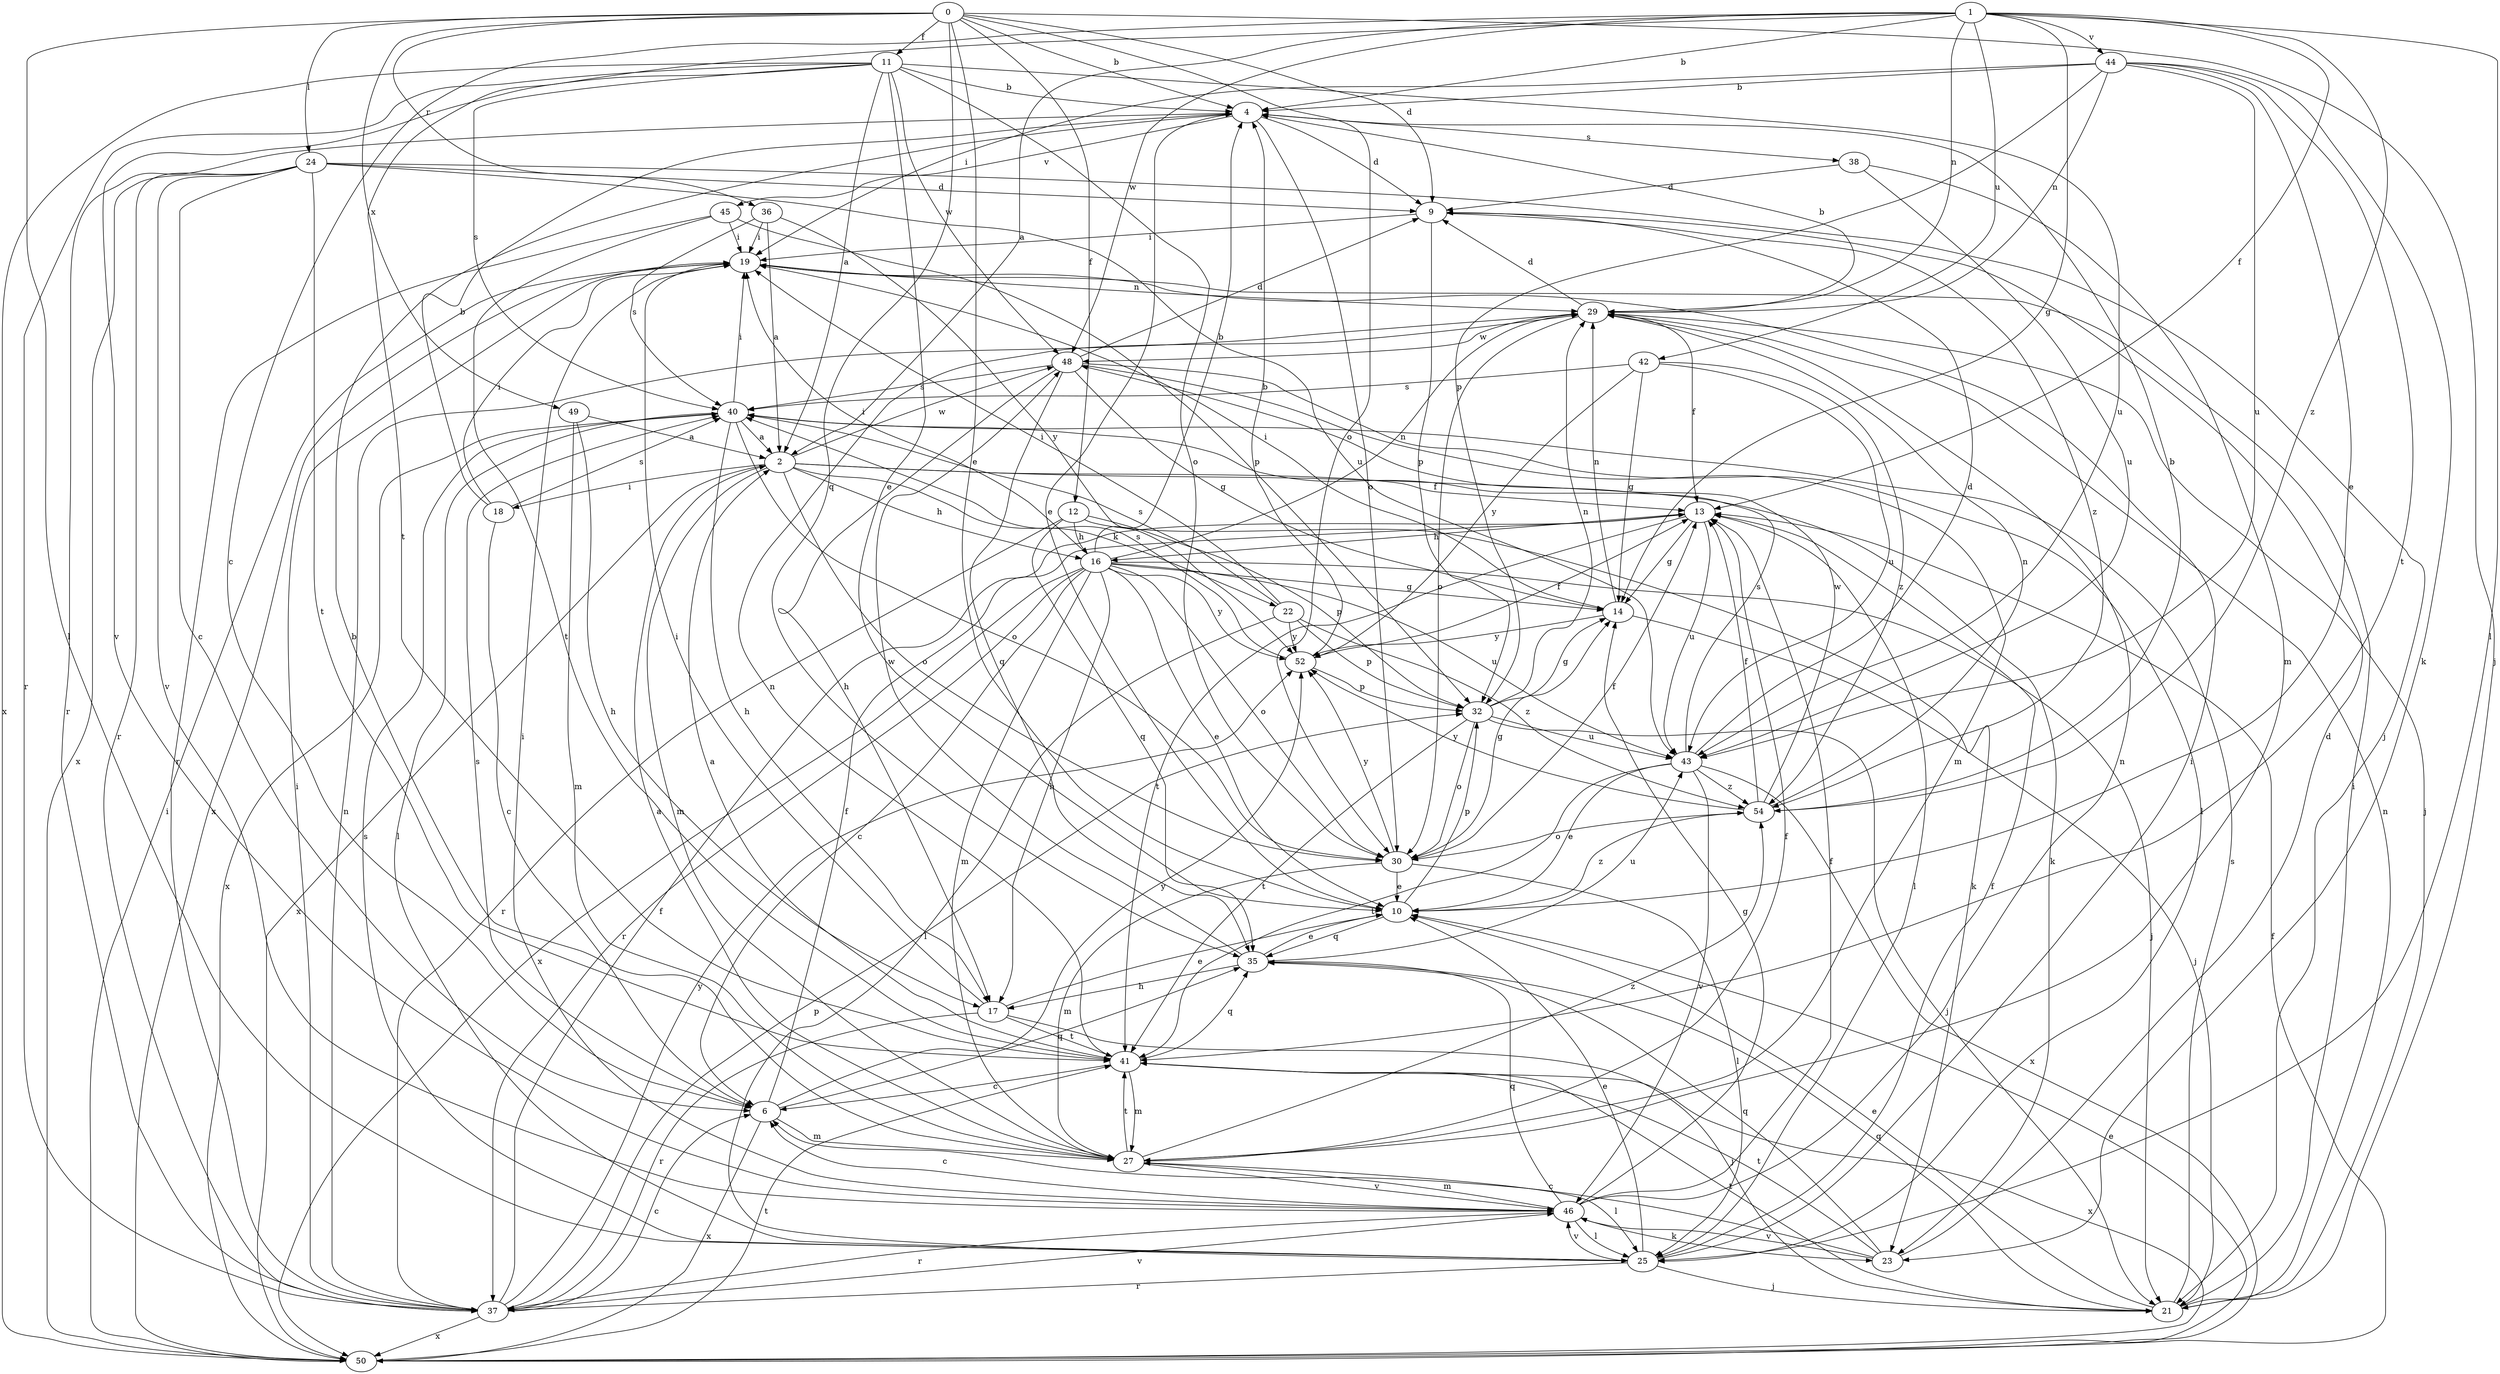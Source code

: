 strict digraph  {
0;
1;
2;
4;
6;
9;
10;
11;
12;
13;
14;
16;
17;
18;
19;
21;
22;
23;
24;
25;
27;
29;
30;
32;
35;
36;
37;
38;
40;
41;
42;
43;
44;
45;
46;
48;
49;
50;
52;
54;
0 -> 4  [label=b];
0 -> 9  [label=d];
0 -> 10  [label=e];
0 -> 11  [label=f];
0 -> 12  [label=f];
0 -> 21  [label=j];
0 -> 24  [label=l];
0 -> 25  [label=l];
0 -> 30  [label=o];
0 -> 35  [label=q];
0 -> 36  [label=r];
0 -> 49  [label=x];
1 -> 2  [label=a];
1 -> 4  [label=b];
1 -> 6  [label=c];
1 -> 13  [label=f];
1 -> 14  [label=g];
1 -> 25  [label=l];
1 -> 29  [label=n];
1 -> 41  [label=t];
1 -> 42  [label=u];
1 -> 44  [label=v];
1 -> 48  [label=w];
1 -> 54  [label=z];
2 -> 13  [label=f];
2 -> 16  [label=h];
2 -> 18  [label=i];
2 -> 22  [label=k];
2 -> 23  [label=k];
2 -> 27  [label=m];
2 -> 30  [label=o];
2 -> 48  [label=w];
2 -> 50  [label=x];
4 -> 9  [label=d];
4 -> 10  [label=e];
4 -> 30  [label=o];
4 -> 37  [label=r];
4 -> 38  [label=s];
4 -> 45  [label=v];
6 -> 13  [label=f];
6 -> 27  [label=m];
6 -> 35  [label=q];
6 -> 40  [label=s];
6 -> 50  [label=x];
6 -> 52  [label=y];
9 -> 19  [label=i];
9 -> 32  [label=p];
9 -> 54  [label=z];
10 -> 32  [label=p];
10 -> 35  [label=q];
10 -> 54  [label=z];
11 -> 2  [label=a];
11 -> 4  [label=b];
11 -> 10  [label=e];
11 -> 30  [label=o];
11 -> 37  [label=r];
11 -> 40  [label=s];
11 -> 43  [label=u];
11 -> 46  [label=v];
11 -> 48  [label=w];
11 -> 50  [label=x];
12 -> 16  [label=h];
12 -> 23  [label=k];
12 -> 32  [label=p];
12 -> 35  [label=q];
12 -> 37  [label=r];
13 -> 14  [label=g];
13 -> 16  [label=h];
13 -> 25  [label=l];
13 -> 41  [label=t];
13 -> 43  [label=u];
14 -> 19  [label=i];
14 -> 21  [label=j];
14 -> 29  [label=n];
14 -> 52  [label=y];
16 -> 4  [label=b];
16 -> 6  [label=c];
16 -> 10  [label=e];
16 -> 14  [label=g];
16 -> 17  [label=h];
16 -> 19  [label=i];
16 -> 21  [label=j];
16 -> 27  [label=m];
16 -> 29  [label=n];
16 -> 30  [label=o];
16 -> 37  [label=r];
16 -> 43  [label=u];
16 -> 50  [label=x];
16 -> 52  [label=y];
17 -> 10  [label=e];
17 -> 19  [label=i];
17 -> 21  [label=j];
17 -> 37  [label=r];
17 -> 41  [label=t];
18 -> 4  [label=b];
18 -> 6  [label=c];
18 -> 19  [label=i];
18 -> 40  [label=s];
19 -> 29  [label=n];
19 -> 50  [label=x];
21 -> 10  [label=e];
21 -> 19  [label=i];
21 -> 29  [label=n];
21 -> 35  [label=q];
21 -> 40  [label=s];
21 -> 41  [label=t];
22 -> 19  [label=i];
22 -> 25  [label=l];
22 -> 32  [label=p];
22 -> 40  [label=s];
22 -> 52  [label=y];
22 -> 54  [label=z];
23 -> 6  [label=c];
23 -> 9  [label=d];
23 -> 35  [label=q];
23 -> 41  [label=t];
23 -> 46  [label=v];
24 -> 6  [label=c];
24 -> 9  [label=d];
24 -> 21  [label=j];
24 -> 37  [label=r];
24 -> 41  [label=t];
24 -> 43  [label=u];
24 -> 46  [label=v];
24 -> 50  [label=x];
25 -> 10  [label=e];
25 -> 13  [label=f];
25 -> 19  [label=i];
25 -> 21  [label=j];
25 -> 37  [label=r];
25 -> 40  [label=s];
25 -> 46  [label=v];
27 -> 2  [label=a];
27 -> 4  [label=b];
27 -> 13  [label=f];
27 -> 25  [label=l];
27 -> 41  [label=t];
27 -> 46  [label=v];
27 -> 54  [label=z];
29 -> 4  [label=b];
29 -> 9  [label=d];
29 -> 13  [label=f];
29 -> 21  [label=j];
29 -> 30  [label=o];
29 -> 48  [label=w];
30 -> 10  [label=e];
30 -> 13  [label=f];
30 -> 14  [label=g];
30 -> 25  [label=l];
30 -> 27  [label=m];
30 -> 52  [label=y];
32 -> 14  [label=g];
32 -> 21  [label=j];
32 -> 29  [label=n];
32 -> 30  [label=o];
32 -> 41  [label=t];
32 -> 43  [label=u];
35 -> 10  [label=e];
35 -> 17  [label=h];
35 -> 43  [label=u];
35 -> 48  [label=w];
36 -> 2  [label=a];
36 -> 19  [label=i];
36 -> 40  [label=s];
36 -> 52  [label=y];
37 -> 6  [label=c];
37 -> 13  [label=f];
37 -> 19  [label=i];
37 -> 29  [label=n];
37 -> 32  [label=p];
37 -> 46  [label=v];
37 -> 50  [label=x];
37 -> 52  [label=y];
38 -> 9  [label=d];
38 -> 27  [label=m];
38 -> 43  [label=u];
40 -> 2  [label=a];
40 -> 17  [label=h];
40 -> 19  [label=i];
40 -> 25  [label=l];
40 -> 30  [label=o];
40 -> 50  [label=x];
41 -> 2  [label=a];
41 -> 6  [label=c];
41 -> 27  [label=m];
41 -> 29  [label=n];
41 -> 35  [label=q];
41 -> 50  [label=x];
42 -> 14  [label=g];
42 -> 40  [label=s];
42 -> 43  [label=u];
42 -> 52  [label=y];
42 -> 54  [label=z];
43 -> 9  [label=d];
43 -> 10  [label=e];
43 -> 40  [label=s];
43 -> 41  [label=t];
43 -> 46  [label=v];
43 -> 50  [label=x];
43 -> 54  [label=z];
44 -> 4  [label=b];
44 -> 10  [label=e];
44 -> 19  [label=i];
44 -> 23  [label=k];
44 -> 29  [label=n];
44 -> 32  [label=p];
44 -> 41  [label=t];
44 -> 43  [label=u];
45 -> 19  [label=i];
45 -> 32  [label=p];
45 -> 37  [label=r];
45 -> 41  [label=t];
46 -> 6  [label=c];
46 -> 13  [label=f];
46 -> 14  [label=g];
46 -> 19  [label=i];
46 -> 23  [label=k];
46 -> 25  [label=l];
46 -> 27  [label=m];
46 -> 29  [label=n];
46 -> 35  [label=q];
46 -> 37  [label=r];
48 -> 9  [label=d];
48 -> 14  [label=g];
48 -> 17  [label=h];
48 -> 25  [label=l];
48 -> 27  [label=m];
48 -> 35  [label=q];
48 -> 40  [label=s];
49 -> 2  [label=a];
49 -> 17  [label=h];
49 -> 27  [label=m];
50 -> 10  [label=e];
50 -> 13  [label=f];
50 -> 19  [label=i];
50 -> 41  [label=t];
52 -> 4  [label=b];
52 -> 13  [label=f];
52 -> 32  [label=p];
52 -> 40  [label=s];
54 -> 4  [label=b];
54 -> 13  [label=f];
54 -> 29  [label=n];
54 -> 30  [label=o];
54 -> 48  [label=w];
54 -> 52  [label=y];
}
